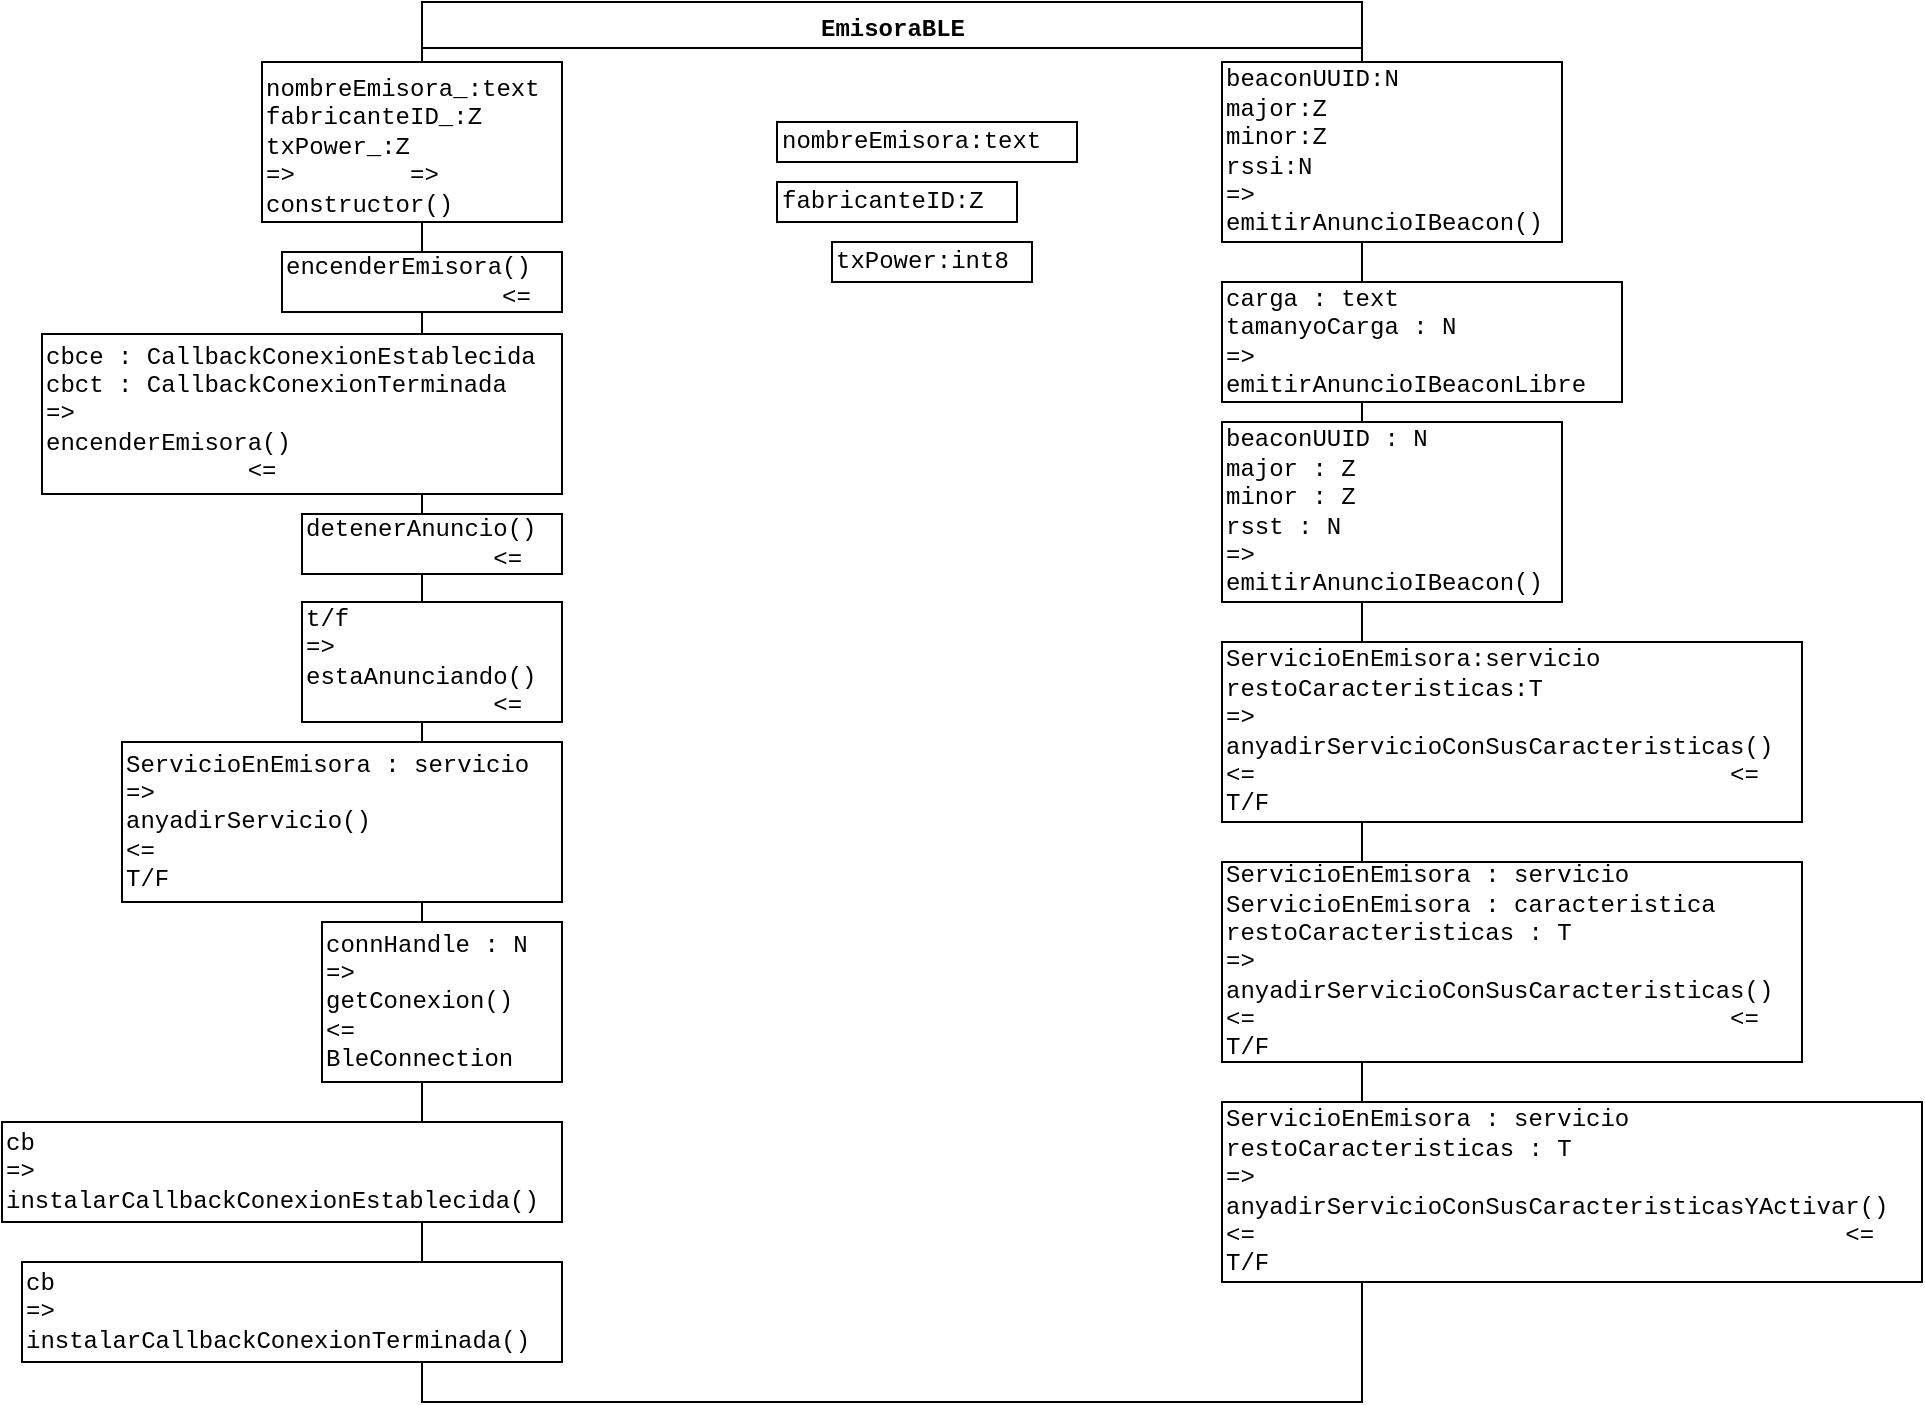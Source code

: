 <mxfile version="15.4.0" type="device" pages="8"><diagram id="28153RtUqnHLy0TaUxHg" name="EmisoraBLE"><mxGraphModel dx="1955" dy="1895" grid="1" gridSize="10" guides="1" tooltips="1" connect="1" arrows="1" fold="1" page="1" pageScale="1" pageWidth="1169" pageHeight="827" math="0" shadow="0"><root><mxCell id="0"/><mxCell id="1" parent="0"/><mxCell id="NMkXPIooSMvi2C9zyXfd-1" value="EmisoraBLE" style="swimlane;rounded=0;fontFamily=Courier New;align=center;verticalAlign=top;html=1;" parent="1" vertex="1"><mxGeometry x="315" y="64" width="470" height="700" as="geometry"/></mxCell><mxCell id="-LDDtEjLduCL-8BBPoch-3" value="nombreEmisora:text" style="rounded=0;html=1;fontFamily=Courier New;align=left;verticalAlign=middle;labelBorderColor=none;whiteSpace=wrap;" parent="NMkXPIooSMvi2C9zyXfd-1" vertex="1"><mxGeometry x="177.5" y="60" width="150" height="20" as="geometry"/></mxCell><mxCell id="-LDDtEjLduCL-8BBPoch-4" value="fabricanteID:Z" style="rounded=0;html=1;fontFamily=Courier New;align=left;verticalAlign=middle;labelBorderColor=none;whiteSpace=wrap;" parent="NMkXPIooSMvi2C9zyXfd-1" vertex="1"><mxGeometry x="177.5" y="90" width="120" height="20" as="geometry"/></mxCell><mxCell id="-LDDtEjLduCL-8BBPoch-5" value="txPower:int8" style="rounded=0;html=1;fontFamily=Courier New;align=left;verticalAlign=middle;labelBorderColor=none;whiteSpace=wrap;" parent="NMkXPIooSMvi2C9zyXfd-1" vertex="1"><mxGeometry x="205" y="120" width="100" height="20" as="geometry"/></mxCell><mxCell id="NMkXPIooSMvi2C9zyXfd-2" value="&lt;span&gt;nombreEmisora_:text&lt;/span&gt;&lt;br&gt;&lt;span&gt;fabricanteID_:Z&lt;/span&gt;&lt;br&gt;&lt;span&gt;txPower_:Z&lt;br&gt;=&amp;gt;&lt;span style=&quot;white-space: pre&quot;&gt;&#9;&lt;/span&gt;&amp;nbsp; =&amp;gt;&lt;br&gt;constructor()&lt;br&gt;&lt;/span&gt;" style="rounded=0;whiteSpace=wrap;html=1;fontFamily=Courier New;align=left;verticalAlign=top;" parent="1" vertex="1"><mxGeometry x="235" y="94" width="150" height="80" as="geometry"/></mxCell><mxCell id="NMkXPIooSMvi2C9zyXfd-3" value="encenderEmisora()&lt;br&gt;&lt;span style=&quot;white-space: pre&quot;&gt;&#9;&amp;nbsp;&lt;/span&gt;&amp;nbsp; &amp;nbsp; &amp;nbsp; &amp;lt;=" style="rounded=0;html=1;fontFamily=Courier New;align=left;verticalAlign=middle;labelBorderColor=none;whiteSpace=wrap;" parent="1" vertex="1"><mxGeometry x="245" y="189" width="140" height="30" as="geometry"/></mxCell><mxCell id="NMkXPIooSMvi2C9zyXfd-4" value="&lt;span&gt;cbce : CallbackConexionEstablecida&lt;/span&gt;&lt;br&gt;&lt;span&gt;cbct : CallbackConexionTerminada&lt;br&gt;=&amp;gt;&lt;br&gt;encenderEmisora()&lt;br&gt;&lt;span style=&quot;white-space: pre&quot;&gt;&#9;&lt;/span&gt;&amp;nbsp; &amp;nbsp; &amp;nbsp; &amp;lt;=&lt;br&gt;&lt;/span&gt;" style="rounded=0;whiteSpace=wrap;html=1;fontFamily=Courier New;align=left;verticalAlign=middle;" parent="1" vertex="1"><mxGeometry x="125" y="230" width="260" height="80" as="geometry"/></mxCell><mxCell id="-LDDtEjLduCL-8BBPoch-43" value="detenerAnuncio()&lt;br&gt;&lt;span style=&quot;white-space: pre&quot;&gt;&#9;&lt;/span&gt;&amp;nbsp; &amp;nbsp; &amp;nbsp;&amp;lt;=" style="rounded=0;html=1;fontFamily=Courier New;align=left;verticalAlign=middle;labelBorderColor=none;whiteSpace=wrap;" parent="1" vertex="1"><mxGeometry x="255" y="320" width="130" height="30" as="geometry"/></mxCell><mxCell id="NMkXPIooSMvi2C9zyXfd-5" value="t/f&lt;br&gt;=&amp;gt;&lt;br&gt;estaAnunciando()&lt;br&gt;&lt;span style=&quot;white-space: pre&quot;&gt;&#9;&lt;/span&gt;&amp;nbsp; &amp;nbsp; &amp;nbsp;&amp;lt;=" style="rounded=0;whiteSpace=wrap;html=1;fontFamily=Courier New;align=left;verticalAlign=middle;" parent="1" vertex="1"><mxGeometry x="255" y="364" width="130" height="60" as="geometry"/></mxCell><mxCell id="NMkXPIooSMvi2C9zyXfd-7" value="&lt;span&gt;beaconUUID:N&lt;/span&gt;&lt;br&gt;&lt;span&gt;major:Z&lt;/span&gt;&lt;br&gt;&lt;span&gt;minor:Z&lt;/span&gt;&lt;br&gt;&lt;span&gt;rssi:N&lt;br&gt;=&amp;gt;&lt;br&gt;emitirAnuncioIBeacon()&lt;br&gt;&lt;/span&gt;" style="rounded=0;whiteSpace=wrap;html=1;fontFamily=Courier New;align=left;verticalAlign=middle;" parent="1" vertex="1"><mxGeometry x="715" y="94" width="170" height="90" as="geometry"/></mxCell><mxCell id="-LDDtEjLduCL-8BBPoch-59" value="carga : text&lt;br&gt;tamanyoCarga : N&lt;br&gt;=&amp;gt;&lt;br&gt;emitirAnuncioIBeaconLibre" style="rounded=0;html=1;fontFamily=Courier New;align=left;verticalAlign=middle;labelBorderColor=none;whiteSpace=wrap;" parent="1" vertex="1"><mxGeometry x="715" y="204" width="200" height="60" as="geometry"/></mxCell><mxCell id="-LDDtEjLduCL-8BBPoch-131" value="beaconUUID : N&lt;br&gt;major : Z&lt;br&gt;minor : Z&lt;br&gt;rsst : N&lt;br&gt;=&amp;gt;&lt;br&gt;emitirAnuncioIBeacon()" style="rounded=0;html=1;fontFamily=Courier New;align=left;verticalAlign=middle;labelBorderColor=none;whiteSpace=wrap;" parent="1" vertex="1"><mxGeometry x="715" y="274" width="170" height="90" as="geometry"/></mxCell><mxCell id="-LDDtEjLduCL-8BBPoch-51" value="ServicioEnEmisora : servicio&lt;br&gt;=&amp;gt;&lt;br&gt;anyadirServicio()&lt;br&gt;&amp;lt;=&lt;br&gt;T/F" style="rounded=0;html=1;fontFamily=Courier New;align=left;verticalAlign=middle;labelBorderColor=none;whiteSpace=wrap;rotation=0;" parent="1" vertex="1"><mxGeometry x="165" y="434" width="220" height="80" as="geometry"/></mxCell><mxCell id="-LDDtEjLduCL-8BBPoch-72" value="ServicioEnEmisora:servicio&lt;br&gt;restoCaracteristicas:T&lt;br&gt;=&amp;gt;&lt;br&gt;anyadirServicioConSusCaracteristicas()&lt;br&gt;&amp;lt;=&lt;span style=&quot;white-space: pre&quot;&gt;&#9;&lt;/span&gt;&lt;span style=&quot;white-space: pre&quot;&gt;&#9;&lt;/span&gt;&lt;span style=&quot;white-space: pre&quot;&gt;&#9;&lt;/span&gt;&lt;span style=&quot;white-space: pre&quot;&gt;&#9;&lt;/span&gt;&amp;nbsp; &amp;nbsp;&amp;lt;=&lt;br&gt;T/F" style="rounded=0;html=1;fontFamily=Courier New;align=left;verticalAlign=middle;labelBorderColor=none;whiteSpace=wrap;rotation=0;" parent="1" vertex="1"><mxGeometry x="715" y="384" width="290" height="90" as="geometry"/></mxCell><mxCell id="-LDDtEjLduCL-8BBPoch-80" value="ServicioEnEmisora : servicio&lt;br&gt;ServicioEnEmisora : caracteristica&lt;br&gt;restoCaracteristicas : T&lt;br&gt;=&amp;gt;&lt;span style=&quot;white-space: pre&quot;&gt;&#9;&lt;/span&gt;&lt;span style=&quot;white-space: pre&quot;&gt;&#9;&lt;/span&gt;&lt;span style=&quot;white-space: pre&quot;&gt;&#9;&lt;/span&gt;&lt;span style=&quot;white-space: pre&quot;&gt;&#9;&lt;/span&gt;&amp;nbsp; &amp;nbsp;&amp;nbsp;&lt;br&gt;anyadirServicioConSusCaracteristicas()&lt;br&gt;&amp;lt;=&lt;span style=&quot;white-space: pre&quot;&gt;&#9;&lt;/span&gt;&lt;span style=&quot;white-space: pre&quot;&gt;&#9;&lt;/span&gt;&lt;span style=&quot;white-space: pre&quot;&gt;&#9;&lt;/span&gt;&lt;span style=&quot;white-space: pre&quot;&gt;&#9;&lt;/span&gt;&amp;nbsp; &amp;nbsp;&amp;lt;=&lt;br&gt;T/F" style="rounded=0;html=1;fontFamily=Courier New;align=left;verticalAlign=middle;labelBorderColor=none;whiteSpace=wrap;rotation=0;" parent="1" vertex="1"><mxGeometry x="715" y="494" width="290" height="100" as="geometry"/></mxCell><mxCell id="-LDDtEjLduCL-8BBPoch-88" value="ServicioEnEmisora : servicio&lt;br&gt;restoCaracteristicas : T&lt;br&gt;=&amp;gt;&amp;nbsp;&lt;br&gt;anyadirServicioConSusCaracteristicasYActivar()&lt;br&gt;&amp;lt;=&lt;span style=&quot;white-space: pre&quot;&gt;&#9;&lt;span style=&quot;white-space: pre&quot;&gt;&#9;&lt;/span&gt;&lt;span style=&quot;white-space: pre&quot;&gt;&#9;&lt;/span&gt;&lt;span style=&quot;white-space: pre&quot;&gt;&#9;&lt;/span&gt;&lt;span style=&quot;white-space: pre&quot;&gt;&#9;&lt;/span&gt; &lt;/span&gt;&amp;nbsp; &amp;lt;=&lt;br&gt;T/F" style="rounded=0;html=1;fontFamily=Courier New;align=left;verticalAlign=middle;labelBorderColor=none;whiteSpace=wrap;rotation=0;" parent="1" vertex="1"><mxGeometry x="715" y="614" width="350" height="90" as="geometry"/></mxCell><mxCell id="-LDDtEjLduCL-8BBPoch-144" value="connHandle : N&lt;br&gt;=&amp;gt;&lt;br&gt;getConexion()&lt;br&gt;&amp;lt;=&lt;br&gt;BleConnection" style="rounded=0;html=1;fontFamily=Courier New;align=left;verticalAlign=middle;labelBorderColor=none;whiteSpace=wrap;rotation=0;" parent="1" vertex="1"><mxGeometry x="265" y="524" width="120" height="80" as="geometry"/></mxCell><mxCell id="-LDDtEjLduCL-8BBPoch-96" value="cb&lt;br&gt;=&amp;gt;&lt;br&gt;instalarCallbackConexionEstablecida()" style="rounded=0;html=1;fontFamily=Courier New;align=left;verticalAlign=middle;labelBorderColor=none;whiteSpace=wrap;rotation=0;" parent="1" vertex="1"><mxGeometry x="105" y="624" width="280" height="50" as="geometry"/></mxCell><mxCell id="-LDDtEjLduCL-8BBPoch-148" value="cb&lt;br&gt;=&amp;gt;&lt;br&gt;instalarCallbackConexionTerminada()" style="rounded=0;html=1;fontFamily=Courier New;align=left;verticalAlign=middle;labelBorderColor=none;whiteSpace=wrap;rotation=0;" parent="1" vertex="1"><mxGeometry x="115" y="694" width="270" height="50" as="geometry"/></mxCell></root></mxGraphModel></diagram><diagram name="LED" id="3x5CiphlAjT33xx2hkbj"><mxGraphModel dx="1303" dy="1263" grid="1" gridSize="10" guides="1" tooltips="1" connect="1" arrows="1" fold="1" page="1" pageScale="1" pageWidth="583" pageHeight="413" math="0" shadow="0"><root><mxCell id="1UQ2dTnyiHoVdt_omg3G-0"/><mxCell id="1UQ2dTnyiHoVdt_omg3G-1" parent="1UQ2dTnyiHoVdt_omg3G-0"/><mxCell id="T6h23P-OChjgploC8nV4-0" value="LED" style="swimlane;rounded=0;fontFamily=Courier New;align=center;verticalAlign=middle;html=1;" parent="1UQ2dTnyiHoVdt_omg3G-1" vertex="1"><mxGeometry x="190" y="107" width="200" height="200" as="geometry"/></mxCell><mxCell id="T6h23P-OChjgploC8nV4-3" value="numero : Z&lt;br&gt;=&amp;gt;&lt;span style=&quot;white-space: pre&quot;&gt;&#9;&lt;/span&gt;&amp;nbsp; =&amp;gt;&lt;br&gt;constructor()" style="rounded=0;whiteSpace=wrap;html=1;fontFamily=Courier New;align=left;verticalAlign=middle;" parent="T6h23P-OChjgploC8nV4-0" vertex="1"><mxGeometry x="-90" y="40" width="110" height="50" as="geometry"/></mxCell><mxCell id="1UQ2dTnyiHoVdt_omg3G-3" value="numeroLED:Z" style="rounded=0;html=1;fontFamily=Courier New;align=center;verticalAlign=middle;labelBorderColor=none;whiteSpace=wrap;" parent="T6h23P-OChjgploC8nV4-0" vertex="1"><mxGeometry x="55" y="64" width="90" height="20" as="geometry"/></mxCell><mxCell id="1UQ2dTnyiHoVdt_omg3G-23" value="encendido:T/F" style="rounded=0;html=1;fontFamily=Courier New;align=center;verticalAlign=middle;labelBorderColor=none;whiteSpace=wrap;" parent="T6h23P-OChjgploC8nV4-0" vertex="1"><mxGeometry x="43" y="110" width="110" height="20" as="geometry"/></mxCell><mxCell id="1UQ2dTnyiHoVdt_omg3G-17" value="&lt;span&gt;&#9;&lt;/span&gt;&lt;span style=&quot;white-space: pre&quot;&gt;&#9;&lt;/span&gt;=&amp;gt;&lt;br&gt;encender()" style="rounded=0;html=1;fontFamily=Courier New;align=left;verticalAlign=middle;labelBorderColor=none;whiteSpace=wrap;" parent="1UQ2dTnyiHoVdt_omg3G-1" vertex="1"><mxGeometry x="120" y="212" width="90" height="30" as="geometry"/></mxCell><mxCell id="1UQ2dTnyiHoVdt_omg3G-21" value="alternar()&lt;br&gt;&lt;span style=&quot;white-space: pre&quot;&gt;&#9;&lt;/span&gt;&amp;lt;=" style="rounded=0;html=1;fontFamily=Courier New;align=center;verticalAlign=middle;labelBorderColor=none;whiteSpace=wrap;" parent="1UQ2dTnyiHoVdt_omg3G-1" vertex="1"><mxGeometry x="120" y="252" width="90" height="30" as="geometry"/></mxCell><mxCell id="1UQ2dTnyiHoVdt_omg3G-26" value="&lt;div style=&quot;text-align: left&quot;&gt;&amp;nbsp; &amp;nbsp; &amp;nbsp;=&amp;gt;&lt;/div&gt;apagar()" style="rounded=0;html=1;fontFamily=Courier New;align=center;verticalAlign=middle;labelBorderColor=none;whiteSpace=wrap;" parent="1UQ2dTnyiHoVdt_omg3G-1" vertex="1"><mxGeometry x="360" y="147" width="70" height="30" as="geometry"/></mxCell><mxCell id="T6h23P-OChjgploC8nV4-7" value="tiempo : R&lt;br&gt;=&amp;gt;&lt;br&gt;brillar()&lt;br&gt;&amp;nbsp; &amp;nbsp; &amp;nbsp; &amp;lt;=" style="rounded=0;whiteSpace=wrap;html=1;fontFamily=Courier New;align=left;verticalAlign=middle;" parent="1UQ2dTnyiHoVdt_omg3G-1" vertex="1"><mxGeometry x="360" y="192" width="90" height="60" as="geometry"/></mxCell></root></mxGraphModel></diagram><diagram name="ServicioEnEmisora" id="3xD2aiMZSd9nrx8aGjB4"><mxGraphModel dx="1564" dy="1516" grid="1" gridSize="10" guides="1" tooltips="1" connect="1" arrows="1" fold="1" page="1" pageScale="1" pageWidth="1169" pageHeight="827" math="0" shadow="0"><root><mxCell id="Z292dlHxumVMPxiI_QgC-0"/><mxCell id="Z292dlHxumVMPxiI_QgC-1" parent="Z292dlHxumVMPxiI_QgC-0"/><mxCell id="V-2vs2Rz0Vao8EdKCoUr-0" value="ServicioEnEmisora" style="swimlane;rounded=0;fontFamily=Courier New;align=center;verticalAlign=middle;html=1;" parent="Z292dlHxumVMPxiI_QgC-1" vertex="1"><mxGeometry x="365.5" y="284" width="431.5" height="260" as="geometry"/></mxCell><mxCell id="Z292dlHxumVMPxiI_QgC-3" value="uuidServicio:N[]" style="rounded=0;html=1;fontFamily=Courier New;align=center;verticalAlign=middle;labelBorderColor=none;whiteSpace=wrap;" parent="V-2vs2Rz0Vao8EdKCoUr-0" vertex="1"><mxGeometry x="150.75" y="60" width="130" height="20" as="geometry"/></mxCell><mxCell id="3jBUIzH8qMad09Bck4GN-0" value="elServicio:BLEService" style="rounded=0;html=1;fontFamily=Courier New;align=center;verticalAlign=middle;labelBorderColor=none;whiteSpace=wrap;" parent="V-2vs2Rz0Vao8EdKCoUr-0" vertex="1"><mxGeometry x="130.75" y="100" width="170" height="20" as="geometry"/></mxCell><mxCell id="3jBUIzH8qMad09Bck4GN-1" value="lasCaracteristicas:Caracteristica[]" style="rounded=0;html=1;fontFamily=Courier New;align=center;verticalAlign=middle;labelBorderColor=none;whiteSpace=wrap;" parent="V-2vs2Rz0Vao8EdKCoUr-0" vertex="1"><mxGeometry x="80.75" y="140" width="270" height="20" as="geometry"/></mxCell><mxCell id="Z292dlHxumVMPxiI_QgC-60" value="escribeUUID()&lt;br&gt;&lt;span style=&quot;white-space: pre&quot;&gt;&#9;&lt;/span&gt;&amp;nbsp; &amp;lt;=" style="rounded=0;html=1;fontFamily=Courier New;align=left;verticalAlign=middle;labelBorderColor=none;whiteSpace=wrap;" parent="Z292dlHxumVMPxiI_QgC-1" vertex="1"><mxGeometry x="292" y="389" width="110" height="30" as="geometry"/></mxCell><mxCell id="V-2vs2Rz0Vao8EdKCoUr-2" value="nombreServicio_ : text&lt;br&gt;=&amp;gt;&lt;span&gt;&#9;&lt;/span&gt;&amp;nbsp; =&amp;gt;&lt;br&gt;constructor()" style="rounded=0;whiteSpace=wrap;html=1;fontFamily=Courier New;align=left;verticalAlign=middle;" parent="Z292dlHxumVMPxiI_QgC-1" vertex="1"><mxGeometry x="232" y="329" width="170" height="50" as="geometry"/></mxCell><mxCell id="Z292dlHxumVMPxiI_QgC-22" value="activarServicio()&lt;br&gt;&lt;span style=&quot;white-space: pre&quot;&gt;&#9;&lt;/span&gt;&amp;nbsp; &amp;nbsp; &amp;nbsp; &amp;lt;=" style="rounded=0;html=1;fontFamily=Courier New;align=left;verticalAlign=middle;labelBorderColor=none;whiteSpace=wrap;" parent="Z292dlHxumVMPxiI_QgC-1" vertex="1"><mxGeometry x="777" y="329" width="140" height="30" as="geometry"/></mxCell><mxCell id="V-2vs2Rz0Vao8EdKCoUr-4" value="BLEService()&lt;br&gt;=&amp;gt;&lt;span style=&quot;white-space: pre&quot;&gt;&#9;&lt;/span&gt;&amp;nbsp;&amp;lt;=&lt;br&gt;elServicio : operador" style="rounded=0;whiteSpace=wrap;html=1;fontFamily=Courier New;align=left;verticalAlign=middle;" parent="Z292dlHxumVMPxiI_QgC-1" vertex="1"><mxGeometry x="777" y="374" width="170" height="50" as="geometry"/></mxCell><mxCell id="V-2vs2Rz0Vao8EdKCoUr-3" value="car : Caracteristica&lt;br&gt;=&amp;gt;&lt;br&gt;anyadirCaracteristica()&lt;br&gt;&lt;span style=&quot;white-space: pre&quot;&gt;&#9;&lt;/span&gt;&lt;span style=&quot;white-space: pre&quot;&gt;&#9;&lt;/span&gt;&amp;nbsp; &amp;nbsp; &amp;lt;=" style="rounded=0;whiteSpace=wrap;html=1;fontFamily=Courier New;align=left;verticalAlign=middle;" parent="Z292dlHxumVMPxiI_QgC-1" vertex="1"><mxGeometry x="222" y="430" width="180" height="60" as="geometry"/></mxCell></root></mxGraphModel></diagram><diagram name="Medidor" id="VQq7mkg27qP0OeAQZtjI"><mxGraphModel dx="1303" dy="1263" grid="1" gridSize="10" guides="1" tooltips="1" connect="1" arrows="1" fold="1" page="1" pageScale="1" pageWidth="827" pageHeight="583" math="0" shadow="0"><root><mxCell id="zPyXF0hxepQXVSZrMzrW-0"/><mxCell id="zPyXF0hxepQXVSZrMzrW-1" parent="zPyXF0hxepQXVSZrMzrW-0"/><mxCell id="dBJ9NdaKeSmsOfHiVdx4-0" value="Medidor" style="swimlane;rounded=0;shadow=0;glass=0;sketch=0;fontFamily=Courier New;fillColor=default;align=center;html=1;" parent="zPyXF0hxepQXVSZrMzrW-1" vertex="1"><mxGeometry x="300" y="180" width="200" height="200" as="geometry"/></mxCell><mxCell id="zPyXF0hxepQXVSZrMzrW-14" value="&lt;span style=&quot;white-space: pre&quot;&gt;&#9;&lt;/span&gt;&amp;nbsp; &amp;nbsp; &amp;nbsp; =&amp;gt;&lt;br&gt;iniciarMedidor()" style="rounded=0;html=1;fontFamily=Courier New;align=left;verticalAlign=middle;labelBorderColor=none;whiteSpace=wrap;" parent="zPyXF0hxepQXVSZrMzrW-1" vertex="1"><mxGeometry x="210" y="249" width="130" height="30" as="geometry"/></mxCell><mxCell id="zPyXF0hxepQXVSZrMzrW-19" value="medirCO2()&lt;br&gt;&amp;lt;=&lt;span style=&quot;white-space: pre&quot;&gt;&#9;&lt;/span&gt;&amp;lt;=&lt;br&gt;Z" style="rounded=0;html=1;fontFamily=Courier New;align=left;verticalAlign=middle;labelBorderColor=none;whiteSpace=wrap;" parent="zPyXF0hxepQXVSZrMzrW-1" vertex="1"><mxGeometry x="250" y="290" width="90" height="60" as="geometry"/></mxCell><mxCell id="zPyXF0hxepQXVSZrMzrW-31" value="medirTemperatura()&lt;br&gt;&amp;lt;=&lt;span style=&quot;white-space: pre&quot;&gt;&#9;&lt;/span&gt;&lt;span style=&quot;white-space: pre&quot;&gt;&#9;&lt;/span&gt;&amp;lt;=&lt;br&gt;Z" style="rounded=0;html=1;fontFamily=Courier New;align=left;verticalAlign=middle;labelBorderColor=none;whiteSpace=wrap;" parent="zPyXF0hxepQXVSZrMzrW-1" vertex="1"><mxGeometry x="440" y="229" width="150" height="50" as="geometry"/></mxCell><mxCell id="zPyXF0hxepQXVSZrMzrW-5" value="&lt;span style=&quot;white-space: pre&quot;&gt;&#9;&lt;/span&gt;&amp;nbsp; &amp;nbsp;=&amp;gt;&lt;br&gt;constructor()" style="rounded=0;html=1;fontFamily=Courier New;align=left;verticalAlign=middle;labelBorderColor=none;whiteSpace=wrap;" parent="zPyXF0hxepQXVSZrMzrW-1" vertex="1"><mxGeometry x="230" y="210" width="110" height="30" as="geometry"/></mxCell></root></mxGraphModel></diagram><diagram name="Publicador" id="rsp4zNvzQzAnyKF_X5IG"><mxGraphModel dx="1955" dy="1895" grid="1" gridSize="10" guides="1" tooltips="1" connect="1" arrows="1" fold="1" page="1" pageScale="1" pageWidth="827" pageHeight="583" math="0" shadow="0"><root><mxCell id="QJZJhkJgvrJZcDlV0fj6-0"/><mxCell id="QJZJhkJgvrJZcDlV0fj6-1" parent="QJZJhkJgvrJZcDlV0fj6-0"/><mxCell id="4XA1wN2NZVVPx0dxQpja-0" value="Publicador" style="swimlane;rounded=0;shadow=0;glass=0;sketch=0;fontFamily=Courier New;fillColor=default;align=center;html=1;verticalAlign=middle;" parent="QJZJhkJgvrJZcDlV0fj6-1" vertex="1"><mxGeometry x="245" y="180" width="260" height="240" as="geometry"/></mxCell><mxCell id="QJZJhkJgvrJZcDlV0fj6-3" value="beaconUUID:N[]" style="rounded=0;html=1;fontFamily=Courier New;align=center;verticalAlign=middle;labelBorderColor=none;whiteSpace=wrap;" parent="4XA1wN2NZVVPx0dxQpja-0" vertex="1"><mxGeometry x="70" y="50" width="120" height="20" as="geometry"/></mxCell><mxCell id="QJZJhkJgvrJZcDlV0fj6-17" value="laEmisora:EmisoraBLE" style="rounded=0;html=1;fontFamily=Courier New;align=center;verticalAlign=middle;labelBorderColor=none;whiteSpace=wrap;" parent="4XA1wN2NZVVPx0dxQpja-0" vertex="1"><mxGeometry x="50" y="80" width="160" height="20" as="geometry"/></mxCell><mxCell id="QJZJhkJgvrJZcDlV0fj6-21" value="RSSI:Z" style="rounded=0;html=1;fontFamily=Courier New;align=center;verticalAlign=middle;labelBorderColor=none;whiteSpace=wrap;" parent="4XA1wN2NZVVPx0dxQpja-0" vertex="1"><mxGeometry x="100" y="110" width="60" height="20" as="geometry"/></mxCell><mxCell id="4XA1wN2NZVVPx0dxQpja-2" value="&lt;span style=&quot;white-space: pre&quot;&gt;&#9;&lt;/span&gt;&amp;nbsp; =&amp;gt;&lt;br&gt;constructor()" style="rounded=0;whiteSpace=wrap;html=1;shadow=0;glass=0;sketch=0;fontFamily=Courier New;fillColor=default;align=center;verticalAlign=middle;" parent="4XA1wN2NZVVPx0dxQpja-0" vertex="1"><mxGeometry x="-85" y="45" width="110" height="30" as="geometry"/></mxCell><mxCell id="QJZJhkJgvrJZcDlV0fj6-14" value="encenderEmisora()&lt;br&gt;&lt;span style=&quot;white-space: pre&quot;&gt;&#9;&lt;/span&gt;&amp;nbsp; &amp;nbsp; &amp;nbsp;&amp;lt;=" style="rounded=0;html=1;fontFamily=Courier New;align=center;verticalAlign=middle;labelBorderColor=none;whiteSpace=wrap;" parent="QJZJhkJgvrJZcDlV0fj6-1" vertex="1"><mxGeometry x="130" y="265" width="140" height="30" as="geometry"/></mxCell><mxCell id="QJZJhkJgvrJZcDlV0fj6-15" value="valorTemperatura : Z&lt;br&gt;contador : N&lt;br&gt;tiempoEspera : R&lt;br&gt;=&amp;gt;&lt;span style=&quot;white-space: pre&quot;&gt;&#9;&lt;/span&gt;&lt;span style=&quot;white-space: pre&quot;&gt;&#9;&lt;/span&gt;&amp;nbsp;=&amp;gt;&lt;br&gt;publicarTemperatura()" style="rounded=0;html=1;fontFamily=Courier New;align=left;verticalAlign=top;labelBorderColor=none;whiteSpace=wrap;" parent="QJZJhkJgvrJZcDlV0fj6-1" vertex="1"><mxGeometry x="465" y="230" width="170" height="80" as="geometry"/></mxCell><mxCell id="QJZJhkJgvrJZcDlV0fj6-19" value="valorCO2 : z&lt;br&gt;contador : N&lt;br&gt;tiempoEspera : R&lt;br&gt;=&amp;gt;&lt;span style=&quot;white-space: pre&quot;&gt;&#9;&lt;/span&gt;&amp;nbsp; =&amp;gt;&lt;br&gt;publicarCO2()" style="rounded=0;html=1;fontFamily=Courier New;align=left;verticalAlign=middle;labelBorderColor=none;whiteSpace=wrap;" parent="QJZJhkJgvrJZcDlV0fj6-1" vertex="1"><mxGeometry x="140" y="300" width="130" height="80" as="geometry"/></mxCell></root></mxGraphModel></diagram><diagram name="PuertoSerie" id="oR3msa9P316qQpAFoAd8"><mxGraphModel dx="1303" dy="1263" grid="1" gridSize="10" guides="1" tooltips="1" connect="1" arrows="1" fold="1" page="1" pageScale="1" pageWidth="827" pageHeight="583" math="0" shadow="0"><root><mxCell id="hvoMloJ0ULLCkodnDJT9-0"/><mxCell id="hvoMloJ0ULLCkodnDJT9-1" parent="hvoMloJ0ULLCkodnDJT9-0"/><mxCell id="SDGYRQHLco_NCGX8sGCs-0" value="PuertoSerie" style="swimlane;rounded=0;shadow=0;glass=0;sketch=0;fillColor=default;html=1;fontFamily=Courier New;verticalAlign=middle;" parent="hvoMloJ0ULLCkodnDJT9-1" vertex="1"><mxGeometry x="230" y="200" width="200" height="150" as="geometry"/></mxCell><mxCell id="SDGYRQHLco_NCGX8sGCs-1" value="&lt;div style=&quot;text-align: left&quot;&gt;&lt;span&gt;baudios : R&lt;/span&gt;&lt;/div&gt;&lt;div style=&quot;text-align: left&quot;&gt;=&amp;gt;&lt;span style=&quot;white-space: pre&quot;&gt;&#9;&lt;/span&gt;&amp;nbsp; =&amp;gt;&lt;/div&gt;&lt;div style=&quot;text-align: left&quot;&gt;&lt;span&gt;constructor()&lt;/span&gt;&lt;/div&gt;" style="rounded=0;whiteSpace=wrap;html=1;shadow=0;glass=0;sketch=0;fontFamily=Courier New;fillColor=default;autosize=1;verticalAlign=middle;" parent="hvoMloJ0ULLCkodnDJT9-1" vertex="1"><mxGeometry x="150" y="230" width="110" height="50" as="geometry"/></mxCell><mxCell id="SDGYRQHLco_NCGX8sGCs-2" value="esperarDisponible()" style="rounded=0;whiteSpace=wrap;html=1;shadow=0;glass=0;sketch=0;fontFamily=Courier New;fillColor=default;autosize=1;verticalAlign=middle;" parent="hvoMloJ0ULLCkodnDJT9-1" vertex="1"><mxGeometry x="110" y="290" width="150" height="20" as="geometry"/></mxCell><mxCell id="SDGYRQHLco_NCGX8sGCs-4" value="mensaje : T&lt;br&gt;=&amp;gt;&lt;br&gt;escribir()" style="rounded=0;whiteSpace=wrap;html=1;shadow=0;glass=0;sketch=0;fontFamily=Courier New;fillColor=default;align=left;verticalAlign=middle;" parent="hvoMloJ0ULLCkodnDJT9-1" vertex="1"><mxGeometry x="410" y="230" width="90" height="50" as="geometry"/></mxCell></root></mxGraphModel></diagram><diagram id="D1BOTpsvspIvKqgRTdCp" name="Caracteristica"><mxGraphModel dx="1303" dy="1263" grid="1" gridSize="10" guides="1" tooltips="1" connect="1" arrows="1" fold="1" page="1" pageScale="1" pageWidth="1169" pageHeight="827" math="0" shadow="0"><root><mxCell id="d3L0C2Hrvg67oHJgFOzE-0"/><mxCell id="d3L0C2Hrvg67oHJgFOzE-1" parent="d3L0C2Hrvg67oHJgFOzE-0"/><mxCell id="zv4vqI6-nJAqYxOfQEdI-0" value="Caracteristica" style="swimlane;rounded=0;fontFamily=Courier New;align=center;verticalAlign=middle;html=1;" vertex="1" parent="d3L0C2Hrvg67oHJgFOzE-1"><mxGeometry x="373.5" y="220" width="431.5" height="370" as="geometry"/></mxCell><mxCell id="zv4vqI6-nJAqYxOfQEdI-1" value="uuidCaracteristica : [ N ]" style="rounded=0;html=1;fontFamily=Courier New;align=center;verticalAlign=middle;labelBorderColor=none;whiteSpace=wrap;" vertex="1" parent="zv4vqI6-nJAqYxOfQEdI-0"><mxGeometry x="115.75" y="60" width="200" height="20" as="geometry"/></mxCell><mxCell id="zv4vqI6-nJAqYxOfQEdI-2" value="BLECharacteristic : laCaracteristica" style="rounded=0;html=1;fontFamily=Courier New;align=center;verticalAlign=middle;labelBorderColor=none;whiteSpace=wrap;" vertex="1" parent="zv4vqI6-nJAqYxOfQEdI-0"><mxGeometry x="80.75" y="100" width="270" height="20" as="geometry"/></mxCell><mxCell id="zv4vqI6-nJAqYxOfQEdI-4" value="SecureMode_t : permisoRead&lt;br&gt;SecureMode_T : permisoWrite&lt;br&gt;=&amp;gt;&lt;span style=&quot;white-space: pre&quot;&gt;&#9;&lt;/span&gt;&lt;span style=&quot;white-space: pre&quot;&gt;&#9;&lt;/span&gt;=&amp;gt;&lt;br&gt;asignarPermisos()&lt;span&gt;&#9;&lt;/span&gt;" style="rounded=0;html=1;fontFamily=Courier New;align=left;verticalAlign=middle;labelBorderColor=none;whiteSpace=wrap;" vertex="1" parent="d3L0C2Hrvg67oHJgFOzE-1"><mxGeometry x="200" y="330" width="210" height="60" as="geometry"/></mxCell><mxCell id="zv4vqI6-nJAqYxOfQEdI-5" value="nombreCaracteristica_ : text&lt;br&gt;=&amp;gt;&lt;span&gt;&#9;&lt;/span&gt;&amp;nbsp;&lt;span style=&quot;white-space: pre&quot;&gt;&#9;&lt;/span&gt;&amp;nbsp; =&amp;gt;&lt;br&gt;constructor()" style="rounded=0;whiteSpace=wrap;html=1;fontFamily=Courier New;align=left;verticalAlign=middle;" vertex="1" parent="d3L0C2Hrvg67oHJgFOzE-1"><mxGeometry x="190" y="265" width="220" height="50" as="geometry"/></mxCell><mxCell id="zv4vqI6-nJAqYxOfQEdI-6" value="N : tam&lt;br&gt;=&amp;gt;&lt;span style=&quot;white-space: pre&quot;&gt;&#9;&lt;/span&gt;&lt;span style=&quot;white-space: pre&quot;&gt;&#9;&lt;/span&gt;&amp;nbsp; =&amp;gt;&lt;br&gt;asignarTamanyoDatos()" style="rounded=0;html=1;fontFamily=Courier New;align=left;verticalAlign=middle;labelBorderColor=none;whiteSpace=wrap;" vertex="1" parent="d3L0C2Hrvg67oHJgFOzE-1"><mxGeometry x="785" y="255" width="170" height="50" as="geometry"/></mxCell><mxCell id="zv4vqI6-nJAqYxOfQEdI-7" value="N : props&lt;br&gt;SecureMode_t : permisoRead&lt;br&gt;SecureMode_t : permisoWrite&lt;br&gt;N : tam&lt;br&gt;=&amp;gt;&amp;nbsp;&lt;span style=&quot;white-space: pre&quot;&gt;&#9;&lt;/span&gt;&lt;span style=&quot;white-space: pre&quot;&gt;&#9;&lt;/span&gt;&lt;span style=&quot;white-space: pre&quot;&gt;&#9;&lt;/span&gt;&lt;span style=&quot;white-space: pre&quot;&gt;&#9;&lt;/span&gt;&amp;nbsp; &amp;nbsp; &amp;nbsp;=&amp;gt;&lt;br&gt;asignarPropiedadesPermisosYTamanyoDatos()" style="rounded=0;whiteSpace=wrap;html=1;fontFamily=Courier New;align=left;verticalAlign=middle;" vertex="1" parent="d3L0C2Hrvg67oHJgFOzE-1"><mxGeometry x="785" y="315" width="310" height="90" as="geometry"/></mxCell><mxCell id="zv4vqI6-nJAqYxOfQEdI-8" value="Z : props&lt;br&gt;=&amp;gt;&lt;span style=&quot;white-space: pre&quot;&gt;&#9;&lt;/span&gt;&lt;span style=&quot;white-space: pre&quot;&gt;&#9;&lt;/span&gt;=&amp;gt;&lt;br&gt;asignarPropiedades()" style="rounded=0;whiteSpace=wrap;html=1;fontFamily=Courier New;align=left;verticalAlign=middle;" vertex="1" parent="d3L0C2Hrvg67oHJgFOzE-1"><mxGeometry x="250" y="410" width="160" height="50" as="geometry"/></mxCell><mxCell id="zv4vqI6-nJAqYxOfQEdI-9" value="f()&lt;br&gt;=&amp;gt;&lt;span style=&quot;white-space: pre&quot;&gt;&#9;&lt;/span&gt;&lt;span style=&quot;white-space: pre&quot;&gt;&#9;&lt;/span&gt;&lt;span style=&quot;white-space: pre&quot;&gt;&#9;&lt;/span&gt;&lt;span style=&quot;white-space: pre&quot;&gt;&#9;&lt;/span&gt;&amp;nbsp; &amp;nbsp; =&amp;gt;&lt;br&gt;instalarCallbackCaracteristicaEscrita()" style="rounded=0;whiteSpace=wrap;html=1;fontFamily=Courier New;align=left;verticalAlign=middle;" vertex="1" parent="d3L0C2Hrvg67oHJgFOzE-1"><mxGeometry x="785" y="420" width="300" height="50" as="geometry"/></mxCell><mxCell id="zv4vqI6-nJAqYxOfQEdI-10" value="text : str&lt;br&gt;=&amp;gt;&lt;span style=&quot;white-space: pre&quot;&gt;&#9;&lt;/span&gt;=&amp;gt;&lt;br&gt;escribirDatos()&lt;br&gt;&lt;span style=&quot;white-space: pre&quot;&gt;&#9;&lt;/span&gt;&amp;lt;=" style="rounded=0;whiteSpace=wrap;html=1;fontFamily=Courier New;align=left;verticalAlign=middle;" vertex="1" parent="d3L0C2Hrvg67oHJgFOzE-1"><mxGeometry x="290" y="480" width="120" height="60" as="geometry"/></mxCell><mxCell id="zv4vqI6-nJAqYxOfQEdI-11" value="text : str&lt;br&gt;=&amp;gt;&lt;span&gt;&amp;nbsp; &amp;nbsp; &amp;nbsp; &amp;nbsp; &amp;nbsp;&amp;nbsp;&lt;/span&gt;=&amp;gt;&lt;br&gt;notificarDatos()&lt;br&gt;&lt;span&gt;&#9;&lt;/span&gt;&amp;lt;=" style="rounded=0;whiteSpace=wrap;html=1;fontFamily=Courier New;align=left;verticalAlign=middle;" vertex="1" parent="d3L0C2Hrvg67oHJgFOzE-1"><mxGeometry x="785" y="480" width="120" height="60" as="geometry"/></mxCell><mxCell id="zv4vqI6-nJAqYxOfQEdI-12" value="&amp;nbsp; &amp;nbsp; &amp;nbsp; =&amp;gt;&lt;br&gt;activar()" style="rounded=0;whiteSpace=wrap;html=1;fontFamily=Courier New;align=left;verticalAlign=middle;" vertex="1" parent="d3L0C2Hrvg67oHJgFOzE-1"><mxGeometry x="330" y="560" width="80" height="30" as="geometry"/></mxCell></root></mxGraphModel></diagram><diagram id="7v4mBXhquFTkcPavb27I" name="HolaMundoBeacon"><mxGraphModel dx="2733" dy="1516" grid="1" gridSize="10" guides="1" tooltips="1" connect="1" arrows="1" fold="1" page="1" pageScale="1" pageWidth="1169" pageHeight="827" math="0" shadow="0"><root><mxCell id="psvTX_orZhHK3L2G8FEN-0"/><mxCell id="psvTX_orZhHK3L2G8FEN-1" parent="psvTX_orZhHK3L2G8FEN-0"/><mxCell id="QMdyqAgWDsaMwKdQVDl9-30" style="edgeStyle=none;rounded=0;orthogonalLoop=1;jettySize=auto;html=1;exitX=1;exitY=0.25;exitDx=0;exitDy=0;entryX=0;entryY=0.5;entryDx=0;entryDy=0;fontFamily=Courier New;startSize=23;" parent="psvTX_orZhHK3L2G8FEN-1" source="QMdyqAgWDsaMwKdQVDl9-5" target="QMdyqAgWDsaMwKdQVDl9-14" edge="1"><mxGeometry relative="1" as="geometry"/></mxCell><mxCell id="QMdyqAgWDsaMwKdQVDl9-34" style="edgeStyle=none;rounded=0;orthogonalLoop=1;jettySize=auto;html=1;exitX=0.75;exitY=0;exitDx=0;exitDy=0;entryX=0.5;entryY=1;entryDx=0;entryDy=0;fontFamily=Courier New;startSize=23;" parent="psvTX_orZhHK3L2G8FEN-1" source="QMdyqAgWDsaMwKdQVDl9-5" target="QMdyqAgWDsaMwKdQVDl9-33" edge="1"><mxGeometry relative="1" as="geometry"/></mxCell><mxCell id="QMdyqAgWDsaMwKdQVDl9-45" value="2" style="edgeLabel;html=1;align=center;verticalAlign=middle;resizable=0;points=[];fontFamily=Courier New;" parent="QMdyqAgWDsaMwKdQVDl9-34" vertex="1" connectable="0"><mxGeometry x="-0.372" y="-1" relative="1" as="geometry"><mxPoint as="offset"/></mxGeometry></mxCell><mxCell id="QMdyqAgWDsaMwKdQVDl9-35" style="edgeStyle=none;rounded=0;orthogonalLoop=1;jettySize=auto;html=1;exitX=1;exitY=0.75;exitDx=0;exitDy=0;fontFamily=Courier New;startSize=23;" parent="psvTX_orZhHK3L2G8FEN-1" source="QMdyqAgWDsaMwKdQVDl9-5" target="QMdyqAgWDsaMwKdQVDl9-32" edge="1"><mxGeometry relative="1" as="geometry"/></mxCell><mxCell id="QMdyqAgWDsaMwKdQVDl9-44" value="1" style="edgeLabel;html=1;align=center;verticalAlign=middle;resizable=0;points=[];fontFamily=Courier New;" parent="QMdyqAgWDsaMwKdQVDl9-35" vertex="1" connectable="0"><mxGeometry x="-0.161" y="-1" relative="1" as="geometry"><mxPoint as="offset"/></mxGeometry></mxCell><mxCell id="QMdyqAgWDsaMwKdQVDl9-41" style="edgeStyle=none;rounded=0;orthogonalLoop=1;jettySize=auto;html=1;exitX=1;exitY=0.75;exitDx=0;exitDy=0;entryX=0;entryY=0.25;entryDx=0;entryDy=0;fontFamily=Courier New;startSize=23;" parent="psvTX_orZhHK3L2G8FEN-1" source="QMdyqAgWDsaMwKdQVDl9-5" target="QMdyqAgWDsaMwKdQVDl9-40" edge="1"><mxGeometry relative="1" as="geometry"/></mxCell><mxCell id="QMdyqAgWDsaMwKdQVDl9-47" value="5" style="edgeLabel;html=1;align=center;verticalAlign=middle;resizable=0;points=[];fontFamily=Courier New;" parent="QMdyqAgWDsaMwKdQVDl9-41" vertex="1" connectable="0"><mxGeometry x="-0.137" y="-1" relative="1" as="geometry"><mxPoint as="offset"/></mxGeometry></mxCell><mxCell id="QMdyqAgWDsaMwKdQVDl9-42" value="3" style="edgeStyle=none;rounded=0;orthogonalLoop=1;jettySize=auto;html=1;exitX=1;exitY=0.5;exitDx=0;exitDy=0;entryX=0;entryY=0.5;entryDx=0;entryDy=0;fontFamily=Courier New;startSize=23;" parent="psvTX_orZhHK3L2G8FEN-1" source="QMdyqAgWDsaMwKdQVDl9-5" target="QMdyqAgWDsaMwKdQVDl9-39" edge="1"><mxGeometry relative="1" as="geometry"/></mxCell><mxCell id="QMdyqAgWDsaMwKdQVDl9-43" style="edgeStyle=none;rounded=0;orthogonalLoop=1;jettySize=auto;html=1;exitX=0.75;exitY=1;exitDx=0;exitDy=0;entryX=0.5;entryY=0;entryDx=0;entryDy=0;fontFamily=Courier New;startSize=23;" parent="psvTX_orZhHK3L2G8FEN-1" source="QMdyqAgWDsaMwKdQVDl9-5" target="QMdyqAgWDsaMwKdQVDl9-37" edge="1"><mxGeometry relative="1" as="geometry"/></mxCell><mxCell id="QMdyqAgWDsaMwKdQVDl9-46" value="4" style="edgeLabel;html=1;align=center;verticalAlign=middle;resizable=0;points=[];fontFamily=Courier New;" parent="QMdyqAgWDsaMwKdQVDl9-43" vertex="1" connectable="0"><mxGeometry x="-0.32" relative="1" as="geometry"><mxPoint as="offset"/></mxGeometry></mxCell><mxCell id="QMdyqAgWDsaMwKdQVDl9-5" value="setup()" style="rounded=0;whiteSpace=wrap;html=1;shadow=0;glass=0;sketch=0;fontFamily=Courier New;fillColor=default;align=left;autosize=1;" parent="psvTX_orZhHK3L2G8FEN-1" vertex="1"><mxGeometry x="-1100" y="520" width="70" height="20" as="geometry"/></mxCell><mxCell id="QMdyqAgWDsaMwKdQVDl9-13" value="1" style="rounded=0;orthogonalLoop=1;jettySize=auto;html=1;exitX=1;exitY=0.5;exitDx=0;exitDy=0;entryX=1;entryY=0.75;entryDx=0;entryDy=0;fontFamily=Courier New;startSize=23;" parent="psvTX_orZhHK3L2G8FEN-1" source="QMdyqAgWDsaMwKdQVDl9-6" target="QMdyqAgWDsaMwKdQVDl9-12" edge="1"><mxGeometry relative="1" as="geometry"/></mxCell><mxCell id="QMdyqAgWDsaMwKdQVDl9-27" style="rounded=0;orthogonalLoop=1;jettySize=auto;html=1;exitX=0.75;exitY=0;exitDx=0;exitDy=0;entryX=0.009;entryY=0.039;entryDx=0;entryDy=0;entryPerimeter=0;fontFamily=Courier New;startSize=23;" parent="psvTX_orZhHK3L2G8FEN-1" source="QMdyqAgWDsaMwKdQVDl9-6" target="QMdyqAgWDsaMwKdQVDl9-14" edge="1"><mxGeometry relative="1" as="geometry"/></mxCell><mxCell id="QMdyqAgWDsaMwKdQVDl9-6" value="lucecitas()" style="rounded=0;whiteSpace=wrap;html=1;shadow=0;glass=0;sketch=0;fontFamily=Courier New;fillColor=default;align=left;autosize=1;" parent="psvTX_orZhHK3L2G8FEN-1" vertex="1"><mxGeometry x="-745" y="110" width="90" height="20" as="geometry"/></mxCell><mxCell id="QMdyqAgWDsaMwKdQVDl9-50" style="edgeStyle=none;rounded=0;orthogonalLoop=1;jettySize=auto;html=1;exitX=0;exitY=0.25;exitDx=0;exitDy=0;entryX=0.998;entryY=0.029;entryDx=0;entryDy=0;entryPerimeter=0;fontFamily=Courier New;startSize=23;" parent="psvTX_orZhHK3L2G8FEN-1" source="QMdyqAgWDsaMwKdQVDl9-7" target="QMdyqAgWDsaMwKdQVDl9-14" edge="1"><mxGeometry relative="1" as="geometry"/></mxCell><mxCell id="QMdyqAgWDsaMwKdQVDl9-51" style="edgeStyle=none;rounded=0;orthogonalLoop=1;jettySize=auto;html=1;exitX=0;exitY=0.25;exitDx=0;exitDy=0;entryX=0.25;entryY=0;entryDx=0;entryDy=0;fontFamily=Courier New;startSize=23;" parent="psvTX_orZhHK3L2G8FEN-1" source="QMdyqAgWDsaMwKdQVDl9-7" target="QMdyqAgWDsaMwKdQVDl9-17" edge="1"><mxGeometry relative="1" as="geometry"/></mxCell><mxCell id="QMdyqAgWDsaMwKdQVDl9-63" value="1" style="edgeStyle=none;rounded=0;orthogonalLoop=1;jettySize=auto;html=1;exitX=0;exitY=1;exitDx=0;exitDy=0;entryX=0.25;entryY=0;entryDx=0;entryDy=0;fontFamily=Courier New;startSize=23;" parent="psvTX_orZhHK3L2G8FEN-1" source="QMdyqAgWDsaMwKdQVDl9-7" target="QMdyqAgWDsaMwKdQVDl9-56" edge="1"><mxGeometry relative="1" as="geometry"/></mxCell><mxCell id="QMdyqAgWDsaMwKdQVDl9-64" style="edgeStyle=none;rounded=0;orthogonalLoop=1;jettySize=auto;html=1;exitX=0;exitY=0.25;exitDx=0;exitDy=0;entryX=1;entryY=0.5;entryDx=0;entryDy=0;fontFamily=Courier New;startSize=23;" parent="psvTX_orZhHK3L2G8FEN-1" source="QMdyqAgWDsaMwKdQVDl9-7" target="QMdyqAgWDsaMwKdQVDl9-6" edge="1"><mxGeometry relative="1" as="geometry"/></mxCell><mxCell id="QMdyqAgWDsaMwKdQVDl9-65" value="2" style="edgeLabel;html=1;align=center;verticalAlign=middle;resizable=0;points=[];fontFamily=Courier New;" parent="QMdyqAgWDsaMwKdQVDl9-64" vertex="1" connectable="0"><mxGeometry x="-0.534" y="-2" relative="1" as="geometry"><mxPoint as="offset"/></mxGeometry></mxCell><mxCell id="QMdyqAgWDsaMwKdQVDl9-66" value="3" style="edgeStyle=none;rounded=0;orthogonalLoop=1;jettySize=auto;html=1;exitX=0;exitY=1;exitDx=0;exitDy=0;fontFamily=Courier New;startSize=23;" parent="psvTX_orZhHK3L2G8FEN-1" source="QMdyqAgWDsaMwKdQVDl9-7" target="QMdyqAgWDsaMwKdQVDl9-58" edge="1"><mxGeometry relative="1" as="geometry"/></mxCell><mxCell id="QMdyqAgWDsaMwKdQVDl9-67" value="5" style="edgeStyle=none;rounded=0;orthogonalLoop=1;jettySize=auto;html=1;exitX=0;exitY=1;exitDx=0;exitDy=0;entryX=0;entryY=0;entryDx=0;entryDy=0;fontFamily=Courier New;startSize=23;" parent="psvTX_orZhHK3L2G8FEN-1" source="QMdyqAgWDsaMwKdQVDl9-7" target="QMdyqAgWDsaMwKdQVDl9-59" edge="1"><mxGeometry relative="1" as="geometry"/></mxCell><mxCell id="QMdyqAgWDsaMwKdQVDl9-68" value="4" style="edgeStyle=none;rounded=0;orthogonalLoop=1;jettySize=auto;html=1;exitX=1;exitY=0.5;exitDx=0;exitDy=0;entryX=0.5;entryY=1;entryDx=0;entryDy=0;fontFamily=Courier New;startSize=23;" parent="psvTX_orZhHK3L2G8FEN-1" source="QMdyqAgWDsaMwKdQVDl9-7" target="QMdyqAgWDsaMwKdQVDl9-61" edge="1"><mxGeometry relative="1" as="geometry"/></mxCell><mxCell id="QMdyqAgWDsaMwKdQVDl9-69" value="6" style="edgeStyle=none;rounded=0;orthogonalLoop=1;jettySize=auto;html=1;exitX=0.5;exitY=0;exitDx=0;exitDy=0;entryX=0.172;entryY=1.2;entryDx=0;entryDy=0;entryPerimeter=0;fontFamily=Courier New;startSize=23;" parent="psvTX_orZhHK3L2G8FEN-1" source="QMdyqAgWDsaMwKdQVDl9-7" target="QMdyqAgWDsaMwKdQVDl9-62" edge="1"><mxGeometry relative="1" as="geometry"/></mxCell><mxCell id="1h5mvh0uS34LMMHHP5fc-4" value="7" style="edgeStyle=none;rounded=0;orthogonalLoop=1;jettySize=auto;html=1;exitX=0.25;exitY=0;exitDx=0;exitDy=0;entryX=0.75;entryY=1;entryDx=0;entryDy=0;fontFamily=Courier New;startSize=23;" parent="psvTX_orZhHK3L2G8FEN-1" source="QMdyqAgWDsaMwKdQVDl9-7" target="1h5mvh0uS34LMMHHP5fc-1" edge="1"><mxGeometry relative="1" as="geometry"/></mxCell><mxCell id="1h5mvh0uS34LMMHHP5fc-5" value="8" style="edgeStyle=none;rounded=0;orthogonalLoop=1;jettySize=auto;html=1;exitX=0.25;exitY=0;exitDx=0;exitDy=0;entryX=0.75;entryY=1;entryDx=0;entryDy=0;fontFamily=Courier New;startSize=23;" parent="psvTX_orZhHK3L2G8FEN-1" source="QMdyqAgWDsaMwKdQVDl9-7" target="1h5mvh0uS34LMMHHP5fc-3" edge="1"><mxGeometry relative="1" as="geometry"/></mxCell><mxCell id="QMdyqAgWDsaMwKdQVDl9-7" value="loop()" style="rounded=0;whiteSpace=wrap;html=1;shadow=0;glass=0;sketch=0;fontFamily=Courier New;fillColor=default;align=left;autosize=1;" parent="psvTX_orZhHK3L2G8FEN-1" vertex="1"><mxGeometry x="-330" y="243" width="60" height="20" as="geometry"/></mxCell><mxCell id="QMdyqAgWDsaMwKdQVDl9-9" value="LED" style="swimlane;rounded=0;shadow=0;glass=0;sketch=0;fontFamily=Courier New;fillColor=default;align=center;html=1;" parent="psvTX_orZhHK3L2G8FEN-1" vertex="1"><mxGeometry x="-900" y="100" width="50" height="60" as="geometry"/></mxCell><mxCell id="QMdyqAgWDsaMwKdQVDl9-12" value="brillar()" style="rounded=0;whiteSpace=wrap;html=1;shadow=0;glass=0;sketch=0;fontFamily=Courier New;startSize=23;fillColor=default;verticalAlign=middle;align=left;" parent="psvTX_orZhHK3L2G8FEN-1" vertex="1"><mxGeometry x="-940" y="130" width="80" height="20" as="geometry"/></mxCell><mxCell id="QMdyqAgWDsaMwKdQVDl9-14" value="Globales" style="swimlane;rounded=0;shadow=0;glass=0;sketch=0;fontFamily=Courier New;startSize=23;fillColor=default;align=center;verticalAlign=middle;html=1;" parent="psvTX_orZhHK3L2G8FEN-1" vertex="1"><mxGeometry x="-780" y="210" width="160" height="360" as="geometry"/></mxCell><mxCell id="QMdyqAgWDsaMwKdQVDl9-16" value="PuertoSerie" style="swimlane;rounded=0;shadow=0;glass=0;sketch=0;fontFamily=Courier New;startSize=23;fillColor=default;align=center;verticalAlign=middle;html=1;" parent="QMdyqAgWDsaMwKdQVDl9-14" vertex="1"><mxGeometry x="40" y="113" width="80" height="67" as="geometry"><mxRectangle x="40" y="113" width="80" height="23" as="alternateBounds"/></mxGeometry></mxCell><mxCell id="QMdyqAgWDsaMwKdQVDl9-24" value="Publicador" style="swimlane;rounded=0;shadow=0;glass=0;sketch=0;fontFamily=Courier New;startSize=23;fillColor=default;align=center;verticalAlign=middle;html=1;" parent="QMdyqAgWDsaMwKdQVDl9-14" vertex="1"><mxGeometry x="40" y="190" width="80" height="67" as="geometry"><mxRectangle x="40" y="113" width="80" height="23" as="alternateBounds"/></mxGeometry></mxCell><mxCell id="QMdyqAgWDsaMwKdQVDl9-25" value="Medidor" style="swimlane;rounded=0;shadow=0;glass=0;sketch=0;fontFamily=Courier New;startSize=23;fillColor=default;align=center;verticalAlign=middle;html=1;" parent="QMdyqAgWDsaMwKdQVDl9-14" vertex="1"><mxGeometry x="40" y="270" width="80" height="67" as="geometry"><mxRectangle x="40" y="113" width="80" height="23" as="alternateBounds"/></mxGeometry></mxCell><mxCell id="QMdyqAgWDsaMwKdQVDl9-26" value="LED" style="swimlane;rounded=0;shadow=0;glass=0;sketch=0;fontFamily=Courier New;startSize=23;fillColor=default;align=center;verticalAlign=middle;html=1;" parent="QMdyqAgWDsaMwKdQVDl9-14" vertex="1"><mxGeometry x="40" y="30" width="80" height="67" as="geometry"><mxRectangle x="40" y="113" width="80" height="23" as="alternateBounds"/></mxGeometry></mxCell><mxCell id="QMdyqAgWDsaMwKdQVDl9-17" value="Loop" style="swimlane;rounded=0;shadow=0;glass=0;sketch=0;fontFamily=Courier New;startSize=23;fillColor=default;align=center;verticalAlign=middle;html=1;" parent="psvTX_orZhHK3L2G8FEN-1" vertex="1"><mxGeometry x="-600" y="290" width="160" height="193" as="geometry"/></mxCell><mxCell id="QMdyqAgWDsaMwKdQVDl9-20" value="Z : cont" style="rounded=0;whiteSpace=wrap;html=1;shadow=0;glass=0;sketch=0;fontFamily=Courier New;startSize=23;fillColor=default;align=center;verticalAlign=middle;" parent="QMdyqAgWDsaMwKdQVDl9-17" vertex="1"><mxGeometry x="45" y="62" width="70" height="20" as="geometry"/></mxCell><mxCell id="QMdyqAgWDsaMwKdQVDl9-31" value="PueretoSerie" style="swimlane;rounded=0;shadow=0;glass=0;sketch=0;fontFamily=Courier New;fillColor=default;align=center;html=1;" parent="psvTX_orZhHK3L2G8FEN-1" vertex="1"><mxGeometry x="-920" y="560" width="90" height="100" as="geometry"/></mxCell><mxCell id="QMdyqAgWDsaMwKdQVDl9-32" value="esperarDisponible()" style="rounded=0;whiteSpace=wrap;html=1;shadow=0;glass=0;sketch=0;fontFamily=Courier New;startSize=23;fillColor=default;verticalAlign=middle;align=left;" parent="psvTX_orZhHK3L2G8FEN-1" vertex="1"><mxGeometry x="-1000" y="590" width="150" height="20" as="geometry"/></mxCell><mxCell id="QMdyqAgWDsaMwKdQVDl9-33" value="inicializarPlaquita()" style="rounded=0;whiteSpace=wrap;html=1;shadow=0;glass=0;sketch=0;fontFamily=Courier New;startSize=23;fillColor=default;align=center;verticalAlign=middle;" parent="psvTX_orZhHK3L2G8FEN-1" vertex="1"><mxGeometry x="-1145" y="310" width="170" height="20" as="geometry"/></mxCell><mxCell id="QMdyqAgWDsaMwKdQVDl9-36" value="Medidor" style="swimlane;rounded=0;shadow=0;glass=0;sketch=0;fontFamily=Courier New;fillColor=default;align=center;html=1;" parent="psvTX_orZhHK3L2G8FEN-1" vertex="1"><mxGeometry x="-1070" y="650" width="90" height="60" as="geometry"/></mxCell><mxCell id="QMdyqAgWDsaMwKdQVDl9-37" value="iniciarMedidor" style="rounded=0;whiteSpace=wrap;html=1;shadow=0;glass=0;sketch=0;fontFamily=Courier New;startSize=23;fillColor=default;verticalAlign=middle;align=left;" parent="psvTX_orZhHK3L2G8FEN-1" vertex="1"><mxGeometry x="-1150" y="680" width="120" height="20" as="geometry"/></mxCell><mxCell id="QMdyqAgWDsaMwKdQVDl9-38" value="Publicador" style="swimlane;rounded=0;shadow=0;glass=0;sketch=0;fontFamily=Courier New;fillColor=default;align=center;html=1;" parent="psvTX_orZhHK3L2G8FEN-1" vertex="1"><mxGeometry x="-920" y="490" width="90" height="60" as="geometry"/></mxCell><mxCell id="QMdyqAgWDsaMwKdQVDl9-39" value="encenderEmisora()" style="rounded=0;whiteSpace=wrap;html=1;shadow=0;glass=0;sketch=0;fontFamily=Courier New;startSize=23;fillColor=default;verticalAlign=middle;align=left;" parent="psvTX_orZhHK3L2G8FEN-1" vertex="1"><mxGeometry x="-1000" y="520" width="150" height="20" as="geometry"/></mxCell><mxCell id="QMdyqAgWDsaMwKdQVDl9-40" value="escribir()" style="rounded=0;whiteSpace=wrap;html=1;shadow=0;glass=0;sketch=0;fontFamily=Courier New;startSize=23;fillColor=default;verticalAlign=middle;align=left;" parent="psvTX_orZhHK3L2G8FEN-1" vertex="1"><mxGeometry x="-1000" y="620" width="90" height="20" as="geometry"/></mxCell><mxCell id="QMdyqAgWDsaMwKdQVDl9-54" value="PueretoSerie" style="swimlane;rounded=0;shadow=0;glass=0;sketch=0;fontFamily=Courier New;fillColor=default;align=center;html=1;" parent="psvTX_orZhHK3L2G8FEN-1" vertex="1"><mxGeometry x="-202.02" y="323" width="90" height="69.01" as="geometry"/></mxCell><mxCell id="QMdyqAgWDsaMwKdQVDl9-56" value="escribir()" style="rounded=0;whiteSpace=wrap;html=1;shadow=0;glass=0;sketch=0;fontFamily=Courier New;startSize=23;fillColor=default;verticalAlign=middle;align=left;" parent="psvTX_orZhHK3L2G8FEN-1" vertex="1"><mxGeometry x="-270" y="352.01" width="90" height="20" as="geometry"/></mxCell><mxCell id="QMdyqAgWDsaMwKdQVDl9-57" value="Medidor" style="swimlane;rounded=0;shadow=0;glass=0;sketch=0;fontFamily=Courier New;fillColor=default;align=center;html=1;" parent="psvTX_orZhHK3L2G8FEN-1" vertex="1"><mxGeometry x="-310" y="383" width="90" height="100" as="geometry"/></mxCell><mxCell id="QMdyqAgWDsaMwKdQVDl9-58" value="medirCO2()" style="rounded=0;whiteSpace=wrap;html=1;shadow=0;glass=0;sketch=0;fontFamily=Courier New;startSize=23;fillColor=default;verticalAlign=middle;align=left;" parent="psvTX_orZhHK3L2G8FEN-1" vertex="1"><mxGeometry x="-360" y="413" width="90" height="20" as="geometry"/></mxCell><mxCell id="QMdyqAgWDsaMwKdQVDl9-59" value="medirTemperatura()" style="rounded=0;whiteSpace=wrap;html=1;shadow=0;glass=0;sketch=0;fontFamily=Courier New;startSize=23;fillColor=default;verticalAlign=middle;align=left;" parent="psvTX_orZhHK3L2G8FEN-1" vertex="1"><mxGeometry x="-400" y="447" width="150" height="20" as="geometry"/></mxCell><mxCell id="QMdyqAgWDsaMwKdQVDl9-60" value="Publicador" style="swimlane;rounded=0;shadow=0;glass=0;sketch=0;fontFamily=Courier New;fillColor=default;align=center;html=1;" parent="psvTX_orZhHK3L2G8FEN-1" vertex="1"><mxGeometry x="-140" y="110" width="90" height="100" as="geometry"/></mxCell><mxCell id="QMdyqAgWDsaMwKdQVDl9-61" value="publicarCO2()" style="rounded=0;whiteSpace=wrap;html=1;shadow=0;glass=0;sketch=0;fontFamily=Courier New;startSize=23;fillColor=default;verticalAlign=middle;align=left;" parent="psvTX_orZhHK3L2G8FEN-1" vertex="1"><mxGeometry x="-190" y="170" width="110" height="20" as="geometry"/></mxCell><mxCell id="QMdyqAgWDsaMwKdQVDl9-62" value="publicarTemperatura()" style="rounded=0;whiteSpace=wrap;html=1;shadow=0;glass=0;sketch=0;fontFamily=Courier New;startSize=23;fillColor=default;verticalAlign=middle;align=left;" parent="psvTX_orZhHK3L2G8FEN-1" vertex="1"><mxGeometry x="-250" y="140" width="170" height="20" as="geometry"/></mxCell><mxCell id="QMdyqAgWDsaMwKdQVDl9-70" value="EmisoraBLE" style="swimlane;rounded=0;shadow=0;glass=0;sketch=0;fontFamily=Courier New;fillColor=default;align=center;html=1;" parent="psvTX_orZhHK3L2G8FEN-1" vertex="1"><mxGeometry x="-470" y="30" width="90" height="100" as="geometry"/></mxCell><mxCell id="1h5mvh0uS34LMMHHP5fc-1" value="emitirAnuncioIBeaconLibre()" style="rounded=0;whiteSpace=wrap;html=1;shadow=0;glass=0;sketch=0;fontFamily=Courier New;startSize=23;fillColor=default;verticalAlign=middle;align=left;" parent="psvTX_orZhHK3L2G8FEN-1" vertex="1"><mxGeometry x="-450" y="60" width="210" height="20" as="geometry"/></mxCell><mxCell id="1h5mvh0uS34LMMHHP5fc-3" value="detenerAnuncio()" style="rounded=0;whiteSpace=wrap;html=1;shadow=0;glass=0;sketch=0;fontFamily=Courier New;startSize=23;fillColor=default;verticalAlign=middle;align=left;" parent="psvTX_orZhHK3L2G8FEN-1" vertex="1"><mxGeometry x="-450" y="90" width="130" height="20" as="geometry"/></mxCell></root></mxGraphModel></diagram></mxfile>